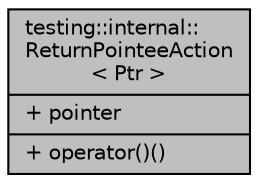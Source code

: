digraph "testing::internal::ReturnPointeeAction&lt; Ptr &gt;"
{
 // INTERACTIVE_SVG=YES
 // LATEX_PDF_SIZE
  edge [fontname="Helvetica",fontsize="10",labelfontname="Helvetica",labelfontsize="10"];
  node [fontname="Helvetica",fontsize="10",shape=record];
  Node1 [label="{testing::internal::\lReturnPointeeAction\l\< Ptr \>\n|+ pointer\l|+ operator()()\l}",height=0.2,width=0.4,color="black", fillcolor="grey75", style="filled", fontcolor="black",tooltip=" "];
}
